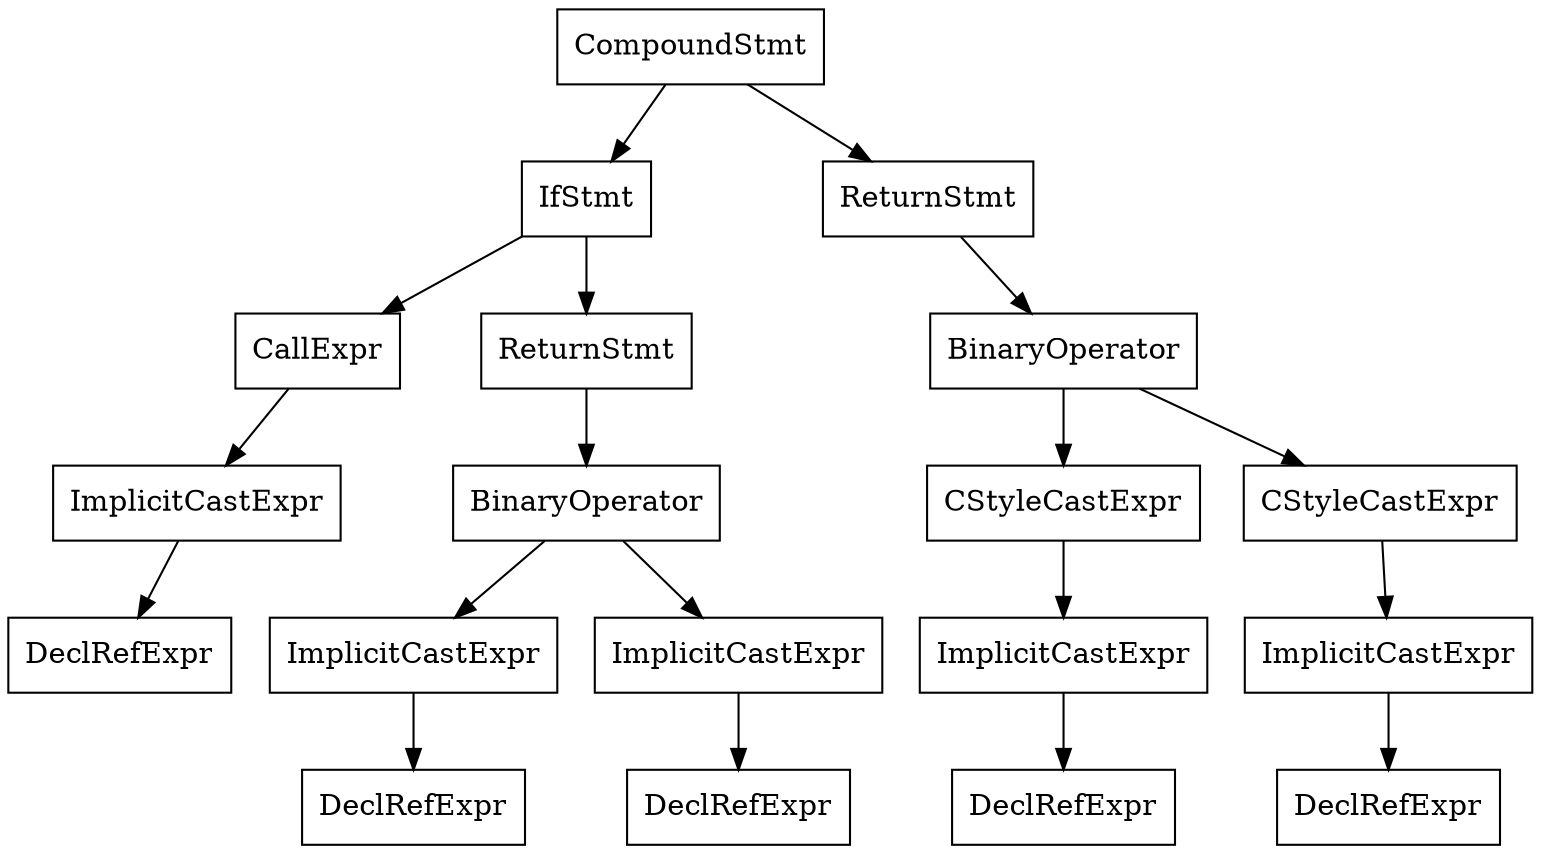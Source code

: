 digraph unnamed {

	Node0x55ac90fa5410 [shape=record,label="{CompoundStmt}"];
	Node0x55ac90fa5410 -> Node0x55ac90fa5300;
	Node0x55ac90fa5410 -> Node0x55ac90fa5400;
	Node0x55ac90fa5300 [shape=record,label="{IfStmt}"];
	Node0x55ac90fa5300 -> Node0x55ac90fa51d8;
	Node0x55ac90fa5300 -> Node0x55ac90fa52f0;
	Node0x55ac90fa51d8 [shape=record,label="{CallExpr}"];
	Node0x55ac90fa51d8 -> Node0x55ac90fa51c0;
	Node0x55ac90fa51c0 [shape=record,label="{ImplicitCastExpr}"];
	Node0x55ac90fa51c0 -> Node0x55ac90f8a4a8;
	Node0x55ac90f8a4a8 [shape=record,label="{DeclRefExpr}"];
	Node0x55ac90fa52f0 [shape=record,label="{ReturnStmt}"];
	Node0x55ac90fa52f0 -> Node0x55ac90fa52d0;
	Node0x55ac90fa52d0 [shape=record,label="{BinaryOperator}"];
	Node0x55ac90fa52d0 -> Node0x55ac90fa52a0;
	Node0x55ac90fa52d0 -> Node0x55ac90fa52b8;
	Node0x55ac90fa52a0 [shape=record,label="{ImplicitCastExpr}"];
	Node0x55ac90fa52a0 -> Node0x55ac90fa5260;
	Node0x55ac90fa5260 [shape=record,label="{DeclRefExpr}"];
	Node0x55ac90fa52b8 [shape=record,label="{ImplicitCastExpr}"];
	Node0x55ac90fa52b8 -> Node0x55ac90fa5280;
	Node0x55ac90fa5280 [shape=record,label="{DeclRefExpr}"];
	Node0x55ac90fa5400 [shape=record,label="{ReturnStmt}"];
	Node0x55ac90fa5400 -> Node0x55ac90fa53e0;
	Node0x55ac90fa53e0 [shape=record,label="{BinaryOperator}"];
	Node0x55ac90fa53e0 -> Node0x55ac90fa5358;
	Node0x55ac90fa53e0 -> Node0x55ac90fa53b8;
	Node0x55ac90fa5358 [shape=record,label="{CStyleCastExpr}"];
	Node0x55ac90fa5358 -> Node0x55ac90fa5340;
	Node0x55ac90fa5340 [shape=record,label="{ImplicitCastExpr}"];
	Node0x55ac90fa5340 -> Node0x55ac90fa5320;
	Node0x55ac90fa5320 [shape=record,label="{DeclRefExpr}"];
	Node0x55ac90fa53b8 [shape=record,label="{CStyleCastExpr}"];
	Node0x55ac90fa53b8 -> Node0x55ac90fa53a0;
	Node0x55ac90fa53a0 [shape=record,label="{ImplicitCastExpr}"];
	Node0x55ac90fa53a0 -> Node0x55ac90fa5380;
	Node0x55ac90fa5380 [shape=record,label="{DeclRefExpr}"];
}
